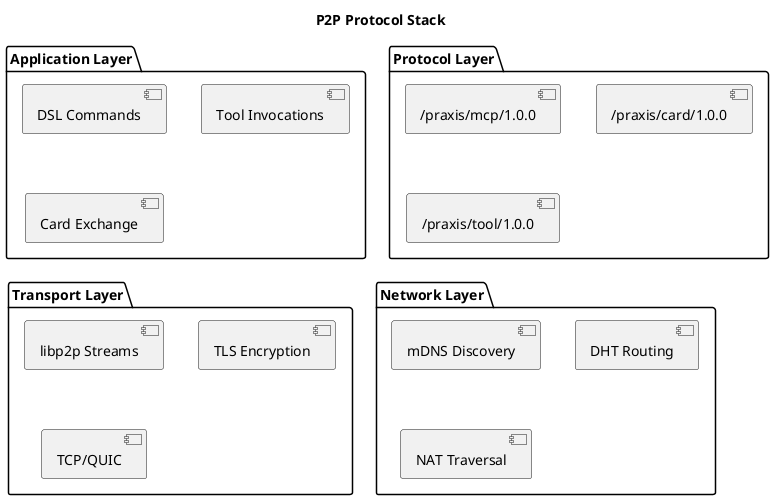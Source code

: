 @startuml
title P2P Protocol Stack

package "Application Layer" {
  [DSL Commands]
  [Tool Invocations]
  [Card Exchange]
}

package "Protocol Layer" {
  [/praxis/mcp/1.0.0]
  [/praxis/card/1.0.0]
  [/praxis/tool/1.0.0]
}

package "Transport Layer" {
  [libp2p Streams]
  [TLS Encryption]
  [TCP/QUIC]
}

package "Network Layer" {
  [mDNS Discovery]
  [DHT Routing]
  [NAT Traversal]
}

@enduml
